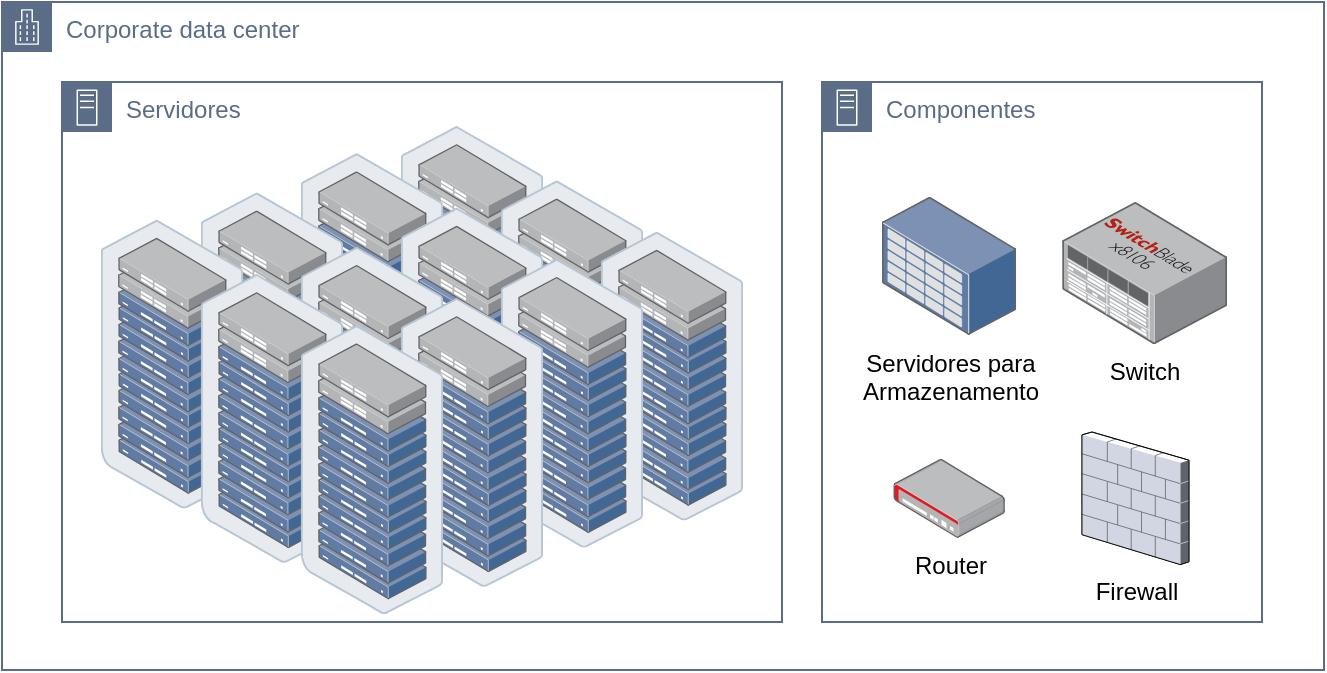 <mxfile version="18.0.1" type="device" pages="3"><diagram id="sn8kLerF3HuQy8fz15qa" name="01-on-premises"><mxGraphModel dx="1038" dy="649" grid="0" gridSize="10" guides="1" tooltips="1" connect="1" arrows="1" fold="1" page="1" pageScale="1" pageWidth="827" pageHeight="1169" background="#FFFFFF" math="0" shadow="0"><root><mxCell id="0"/><mxCell id="1" parent="0"/><mxCell id="WWD1zBKcwmsrKUbeJv_z-1" value="Corporate data center" style="points=[[0,0],[0.25,0],[0.5,0],[0.75,0],[1,0],[1,0.25],[1,0.5],[1,0.75],[1,1],[0.75,1],[0.5,1],[0.25,1],[0,1],[0,0.75],[0,0.5],[0,0.25]];outlineConnect=0;gradientColor=none;html=1;whiteSpace=wrap;fontSize=12;fontStyle=0;container=1;pointerEvents=0;collapsible=0;recursiveResize=0;shape=mxgraph.aws4.group;grIcon=mxgraph.aws4.group_corporate_data_center;strokeColor=#5A6C86;fillColor=default;verticalAlign=top;align=left;spacingLeft=30;fontColor=#5A6C86;dashed=0;" parent="1" vertex="1"><mxGeometry x="90" y="190" width="661" height="334" as="geometry"/></mxCell><mxCell id="WWD1zBKcwmsrKUbeJv_z-21" value="" style="points=[];aspect=fixed;html=1;align=center;shadow=0;dashed=0;image;image=img/lib/allied_telesis/storage/Datacenter_Server_Rack_ToR.svg;fillColor=default;" parent="WWD1zBKcwmsrKUbeJv_z-1" vertex="1"><mxGeometry x="199.38" y="62" width="71.23" height="144.4" as="geometry"/></mxCell><mxCell id="WWD1zBKcwmsrKUbeJv_z-22" value="" style="points=[];aspect=fixed;html=1;align=center;shadow=0;dashed=0;image;image=img/lib/allied_telesis/storage/Datacenter_Server_Rack_ToR.svg;fillColor=default;" parent="WWD1zBKcwmsrKUbeJv_z-1" vertex="1"><mxGeometry x="249.38" y="89.2" width="71.23" height="144.4" as="geometry"/></mxCell><mxCell id="WWD1zBKcwmsrKUbeJv_z-23" value="" style="points=[];aspect=fixed;html=1;align=center;shadow=0;dashed=0;image;image=img/lib/allied_telesis/storage/Datacenter_Server_Rack_ToR.svg;fillColor=default;" parent="WWD1zBKcwmsrKUbeJv_z-1" vertex="1"><mxGeometry x="299.38" y="114.8" width="71.23" height="144.4" as="geometry"/></mxCell><mxCell id="WWD1zBKcwmsrKUbeJv_z-24" value="" style="points=[];aspect=fixed;html=1;align=center;shadow=0;dashed=0;image;image=img/lib/allied_telesis/storage/Datacenter_Server_Rack_ToR.svg;fillColor=default;" parent="WWD1zBKcwmsrKUbeJv_z-1" vertex="1"><mxGeometry x="149.38" y="75.6" width="71.23" height="144.4" as="geometry"/></mxCell><mxCell id="WWD1zBKcwmsrKUbeJv_z-25" value="" style="points=[];aspect=fixed;html=1;align=center;shadow=0;dashed=0;image;image=img/lib/allied_telesis/storage/Datacenter_Server_Rack_ToR.svg;fillColor=default;" parent="WWD1zBKcwmsrKUbeJv_z-1" vertex="1"><mxGeometry x="199.38" y="102.8" width="71.23" height="144.4" as="geometry"/></mxCell><mxCell id="WWD1zBKcwmsrKUbeJv_z-26" value="" style="points=[];aspect=fixed;html=1;align=center;shadow=0;dashed=0;image;image=img/lib/allied_telesis/storage/Datacenter_Server_Rack_ToR.svg;fillColor=default;" parent="WWD1zBKcwmsrKUbeJv_z-1" vertex="1"><mxGeometry x="249.38" y="128.4" width="71.23" height="144.4" as="geometry"/></mxCell><mxCell id="WWD1zBKcwmsrKUbeJv_z-18" value="" style="points=[];aspect=fixed;html=1;align=center;shadow=0;dashed=0;image;image=img/lib/allied_telesis/storage/Datacenter_Server_Rack_ToR.svg;fillColor=default;" parent="WWD1zBKcwmsrKUbeJv_z-1" vertex="1"><mxGeometry x="99.38" y="95.2" width="71.23" height="144.4" as="geometry"/></mxCell><mxCell id="WWD1zBKcwmsrKUbeJv_z-19" value="" style="points=[];aspect=fixed;html=1;align=center;shadow=0;dashed=0;image;image=img/lib/allied_telesis/storage/Datacenter_Server_Rack_ToR.svg;fillColor=default;" parent="WWD1zBKcwmsrKUbeJv_z-1" vertex="1"><mxGeometry x="149.38" y="122.4" width="71.23" height="144.4" as="geometry"/></mxCell><mxCell id="WWD1zBKcwmsrKUbeJv_z-20" value="" style="points=[];aspect=fixed;html=1;align=center;shadow=0;dashed=0;image;image=img/lib/allied_telesis/storage/Datacenter_Server_Rack_ToR.svg;fillColor=default;" parent="WWD1zBKcwmsrKUbeJv_z-1" vertex="1"><mxGeometry x="199.38" y="148" width="71.23" height="144.4" as="geometry"/></mxCell><mxCell id="WWD1zBKcwmsrKUbeJv_z-3" value="" style="points=[];aspect=fixed;html=1;align=center;shadow=0;dashed=0;image;image=img/lib/allied_telesis/storage/Datacenter_Server_Rack_ToR.svg;fillColor=default;" parent="WWD1zBKcwmsrKUbeJv_z-1" vertex="1"><mxGeometry x="49.38" y="108.8" width="71.23" height="144.4" as="geometry"/></mxCell><mxCell id="WWD1zBKcwmsrKUbeJv_z-11" value="" style="points=[];aspect=fixed;html=1;align=center;shadow=0;dashed=0;image;image=img/lib/allied_telesis/storage/Datacenter_Server_Rack_ToR.svg;fillColor=default;" parent="WWD1zBKcwmsrKUbeJv_z-1" vertex="1"><mxGeometry x="99.38" y="136" width="71.23" height="144.4" as="geometry"/></mxCell><mxCell id="WWD1zBKcwmsrKUbeJv_z-12" value="" style="points=[];aspect=fixed;html=1;align=center;shadow=0;dashed=0;image;image=img/lib/allied_telesis/storage/Datacenter_Server_Rack_ToR.svg;fillColor=default;" parent="WWD1zBKcwmsrKUbeJv_z-1" vertex="1"><mxGeometry x="149.38" y="161.6" width="71.23" height="144.4" as="geometry"/></mxCell><mxCell id="WWD1zBKcwmsrKUbeJv_z-28" value="Servidores" style="points=[[0,0],[0.25,0],[0.5,0],[0.75,0],[1,0],[1,0.25],[1,0.5],[1,0.75],[1,1],[0.75,1],[0.5,1],[0.25,1],[0,1],[0,0.75],[0,0.5],[0,0.25]];outlineConnect=0;gradientColor=none;html=1;whiteSpace=wrap;fontSize=12;fontStyle=0;container=1;pointerEvents=0;collapsible=0;recursiveResize=0;shape=mxgraph.aws4.group;grIcon=mxgraph.aws4.group_on_premise;strokeColor=#5A6C86;fillColor=none;verticalAlign=top;align=left;spacingLeft=30;fontColor=#5A6C86;dashed=0;" parent="WWD1zBKcwmsrKUbeJv_z-1" vertex="1"><mxGeometry x="30" y="40" width="360" height="270" as="geometry"/></mxCell><mxCell id="WWD1zBKcwmsrKUbeJv_z-29" value="Componentes" style="points=[[0,0],[0.25,0],[0.5,0],[0.75,0],[1,0],[1,0.25],[1,0.5],[1,0.75],[1,1],[0.75,1],[0.5,1],[0.25,1],[0,1],[0,0.75],[0,0.5],[0,0.25]];outlineConnect=0;gradientColor=none;html=1;whiteSpace=wrap;fontSize=12;fontStyle=0;container=1;pointerEvents=0;collapsible=0;recursiveResize=0;shape=mxgraph.aws4.group;grIcon=mxgraph.aws4.group_on_premise;strokeColor=#5A6C86;fillColor=none;verticalAlign=top;align=left;spacingLeft=30;fontColor=#5A6C86;dashed=0;" parent="WWD1zBKcwmsrKUbeJv_z-1" vertex="1"><mxGeometry x="410" y="40" width="220" height="270" as="geometry"/></mxCell><mxCell id="WWD1zBKcwmsrKUbeJv_z-7" value="Switch" style="points=[];aspect=fixed;html=1;align=center;shadow=0;dashed=0;image;image=img/lib/allied_telesis/switch/Modular_Switch_SBx8106.svg;fillColor=default;" parent="WWD1zBKcwmsrKUbeJv_z-29" vertex="1"><mxGeometry x="120" y="60" width="82.66" height="71.1" as="geometry"/></mxCell><mxCell id="WWD1zBKcwmsrKUbeJv_z-4" value="Servidores para&lt;br&gt;Armazenamento" style="points=[];aspect=fixed;html=1;align=center;shadow=0;dashed=0;image;image=img/lib/allied_telesis/storage/Datacenter_Server_Storage_Unit_Large.svg;fillColor=default;" parent="WWD1zBKcwmsrKUbeJv_z-29" vertex="1"><mxGeometry x="30" y="57.3" width="67.1" height="69.2" as="geometry"/></mxCell><mxCell id="WWD1zBKcwmsrKUbeJv_z-9" value="Router" style="points=[];aspect=fixed;html=1;align=center;shadow=0;dashed=0;image;image=img/lib/allied_telesis/security/Router_VPN.svg;fillColor=default;" parent="WWD1zBKcwmsrKUbeJv_z-29" vertex="1"><mxGeometry x="35.65" y="188.35" width="55.8" height="39.6" as="geometry"/></mxCell><mxCell id="WWD1zBKcwmsrKUbeJv_z-5" value="Firewall" style="verticalLabelPosition=bottom;sketch=0;aspect=fixed;html=1;verticalAlign=top;strokeColor=none;align=center;outlineConnect=0;shape=mxgraph.citrix.firewall;fillColor=default;" parent="WWD1zBKcwmsrKUbeJv_z-29" vertex="1"><mxGeometry x="130" y="175" width="53.47" height="66.3" as="geometry"/></mxCell></root></mxGraphModel></diagram><diagram id="PSoKAoso-6besgWeRPUE" name="02-on-premises"><mxGraphModel dx="1038" dy="649" grid="0" gridSize="10" guides="1" tooltips="1" connect="1" arrows="1" fold="1" page="1" pageScale="1" pageWidth="827" pageHeight="1169" math="0" shadow="0"><root><mxCell id="0"/><mxCell id="1" parent="0"/><mxCell id="mOve69VnvZWETLIBtWLL-1" value="Corporate office" style="points=[[0,0],[0.25,0],[0.5,0],[0.75,0],[1,0],[1,0.25],[1,0.5],[1,0.75],[1,1],[0.75,1],[0.5,1],[0.25,1],[0,1],[0,0.75],[0,0.5],[0,0.25]];outlineConnect=0;gradientColor=none;html=1;whiteSpace=wrap;fontSize=12;fontStyle=0;container=1;pointerEvents=0;collapsible=0;recursiveResize=0;shape=mxgraph.aws4.group;grIcon=mxgraph.aws4.group_corporate_data_center;strokeColor=#5A6C86;fillColor=default;verticalAlign=top;align=left;spacingLeft=30;fontColor=#5A6C86;dashed=0;" vertex="1" parent="1"><mxGeometry x="90" y="220" width="204" height="169.6" as="geometry"/></mxCell><mxCell id="mOve69VnvZWETLIBtWLL-26" value="" style="shape=mxgraph.cisco.people.pc_man;html=1;pointerEvents=1;dashed=0;fillColor=#036897;strokeColor=#ffffff;strokeWidth=2;verticalLabelPosition=bottom;verticalAlign=top;align=center;outlineConnect=0;" vertex="1" parent="mOve69VnvZWETLIBtWLL-1"><mxGeometry x="30" y="45.3" width="64" height="99.6" as="geometry"/></mxCell><mxCell id="mOve69VnvZWETLIBtWLL-27" value="" style="shape=mxgraph.cisco.people.mac_woman;html=1;pointerEvents=1;dashed=0;fillColor=#036897;strokeColor=#ffffff;strokeWidth=2;verticalLabelPosition=bottom;verticalAlign=top;align=center;outlineConnect=0;" vertex="1" parent="mOve69VnvZWETLIBtWLL-1"><mxGeometry x="110" y="41.6" width="67" height="107" as="geometry"/></mxCell></root></mxGraphModel></diagram><diagram id="jutbTCuYzfj1xFzFoaRl" name="03-cloud"><mxGraphModel dx="1038" dy="649" grid="0" gridSize="10" guides="1" tooltips="1" connect="1" arrows="1" fold="1" page="1" pageScale="1" pageWidth="827" pageHeight="1169" math="0" shadow="0"><root><mxCell id="0"/><mxCell id="1" parent="0"/><mxCell id="i9G3CoDQB5W-rmKn5Y7p-58" value="AWS Cloud" style="points=[[0,0],[0.25,0],[0.5,0],[0.75,0],[1,0],[1,0.25],[1,0.5],[1,0.75],[1,1],[0.75,1],[0.5,1],[0.25,1],[0,1],[0,0.75],[0,0.5],[0,0.25]];outlineConnect=0;gradientColor=none;html=1;whiteSpace=wrap;fontSize=12;fontStyle=0;container=1;pointerEvents=0;collapsible=0;recursiveResize=0;shape=mxgraph.aws4.group;grIcon=mxgraph.aws4.group_aws_cloud_alt;strokeColor=#232F3E;fillColor=none;verticalAlign=top;align=left;spacingLeft=30;fontColor=#232F3E;dashed=0;" vertex="1" parent="1"><mxGeometry x="86" y="640" width="717" height="406" as="geometry"/></mxCell><mxCell id="i9G3CoDQB5W-rmKn5Y7p-59" value="" style="shape=mxgraph.mockup.containers.marginRect;rectMarginTop=10;strokeColor=#666666;strokeWidth=1;dashed=0;rounded=1;arcSize=5;recursiveResize=0;" vertex="1" parent="i9G3CoDQB5W-rmKn5Y7p-58"><mxGeometry x="306.5" y="34" width="104" height="174" as="geometry"/></mxCell><mxCell id="i9G3CoDQB5W-rmKn5Y7p-60" value="Database" style="shape=rect;strokeColor=none;fillColor=#3333FF;strokeWidth=1;dashed=0;rounded=1;arcSize=20;fontColor=#ffffff;fontSize=17;spacing=2;spacingTop=-2;align=left;autosize=1;spacingLeft=4;resizeWidth=0;resizeHeight=0;perimeter=none;" vertex="1" parent="i9G3CoDQB5W-rmKn5Y7p-59"><mxGeometry x="5" y="2" width="91" height="26" as="geometry"/></mxCell><mxCell id="i9G3CoDQB5W-rmKn5Y7p-61" value="" style="sketch=0;points=[[0,0,0],[0.25,0,0],[0.5,0,0],[0.75,0,0],[1,0,0],[0,1,0],[0.25,1,0],[0.5,1,0],[0.75,1,0],[1,1,0],[0,0.25,0],[0,0.5,0],[0,0.75,0],[1,0.25,0],[1,0.5,0],[1,0.75,0]];outlineConnect=0;fontColor=#232F3E;gradientColor=#4D72F3;gradientDirection=north;fillColor=#3334B9;strokeColor=#ffffff;dashed=0;verticalLabelPosition=bottom;verticalAlign=top;align=center;html=1;fontSize=12;fontStyle=0;aspect=fixed;shape=mxgraph.aws4.resourceIcon;resIcon=mxgraph.aws4.rds;" vertex="1" parent="i9G3CoDQB5W-rmKn5Y7p-59"><mxGeometry x="22.998" y="37" width="54.647" height="54.647" as="geometry"/></mxCell><mxCell id="i9G3CoDQB5W-rmKn5Y7p-62" value="" style="sketch=0;points=[[0,0,0],[0.25,0,0],[0.5,0,0],[0.75,0,0],[1,0,0],[0,1,0],[0.25,1,0],[0.5,1,0],[0.75,1,0],[1,1,0],[0,0.25,0],[0,0.5,0],[0,0.75,0],[1,0.25,0],[1,0.5,0],[1,0.75,0]];outlineConnect=0;fontColor=#232F3E;gradientColor=#4D72F3;gradientDirection=north;fillColor=#3334B9;strokeColor=#ffffff;dashed=0;verticalLabelPosition=bottom;verticalAlign=top;align=center;html=1;fontSize=12;fontStyle=0;aspect=fixed;shape=mxgraph.aws4.resourceIcon;resIcon=mxgraph.aws4.dynamodb;" vertex="1" parent="i9G3CoDQB5W-rmKn5Y7p-59"><mxGeometry x="22.998" y="99.353" width="54.647" height="54.647" as="geometry"/></mxCell><mxCell id="i9G3CoDQB5W-rmKn5Y7p-69" value="" style="shape=mxgraph.mockup.containers.marginRect;rectMarginTop=10;strokeColor=#666666;strokeWidth=1;dashed=0;rounded=1;arcSize=5;recursiveResize=0;" vertex="1" parent="i9G3CoDQB5W-rmKn5Y7p-58"><mxGeometry x="434.5" y="34" width="219" height="174" as="geometry"/></mxCell><mxCell id="i9G3CoDQB5W-rmKn5Y7p-70" value="Storage" style="shape=rect;strokeColor=none;fillColor=#00994D;strokeWidth=1;dashed=0;rounded=1;arcSize=20;fontColor=#ffffff;fontSize=17;spacing=2;spacingTop=-2;align=left;autosize=1;spacingLeft=4;resizeWidth=0;resizeHeight=0;perimeter=none;" vertex="1" parent="i9G3CoDQB5W-rmKn5Y7p-69"><mxGeometry x="5" y="2" width="77" height="26" as="geometry"/></mxCell><mxCell id="i9G3CoDQB5W-rmKn5Y7p-71" value="" style="sketch=0;points=[[0,0,0],[0.25,0,0],[0.5,0,0],[0.75,0,0],[1,0,0],[0,1,0],[0.25,1,0],[0.5,1,0],[0.75,1,0],[1,1,0],[0,0.25,0],[0,0.5,0],[0,0.75,0],[1,0.25,0],[1,0.5,0],[1,0.75,0]];outlineConnect=0;fontColor=#232F3E;gradientColor=#60A337;gradientDirection=north;fillColor=#277116;strokeColor=#ffffff;dashed=0;verticalLabelPosition=bottom;verticalAlign=top;align=center;html=1;fontSize=12;fontStyle=0;aspect=fixed;shape=mxgraph.aws4.resourceIcon;resIcon=mxgraph.aws4.s3;" vertex="1" parent="i9G3CoDQB5W-rmKn5Y7p-69"><mxGeometry x="42.001" y="37" width="54.647" height="54.647" as="geometry"/></mxCell><mxCell id="i9G3CoDQB5W-rmKn5Y7p-72" value="" style="sketch=0;points=[[0,0,0],[0.25,0,0],[0.5,0,0],[0.75,0,0],[1,0,0],[0,1,0],[0.25,1,0],[0.5,1,0],[0.75,1,0],[1,1,0],[0,0.25,0],[0,0.5,0],[0,0.75,0],[1,0.25,0],[1,0.5,0],[1,0.75,0]];outlineConnect=0;fontColor=#232F3E;gradientColor=#60A337;gradientDirection=north;fillColor=#277116;strokeColor=#ffffff;dashed=0;verticalLabelPosition=bottom;verticalAlign=top;align=center;html=1;fontSize=12;fontStyle=0;aspect=fixed;shape=mxgraph.aws4.resourceIcon;resIcon=mxgraph.aws4.elastic_file_system;" vertex="1" parent="i9G3CoDQB5W-rmKn5Y7p-69"><mxGeometry x="42" y="102" width="55" height="55" as="geometry"/></mxCell><mxCell id="i9G3CoDQB5W-rmKn5Y7p-73" value="" style="sketch=0;points=[[0,0,0],[0.25,0,0],[0.5,0,0],[0.75,0,0],[1,0,0],[0,1,0],[0.25,1,0],[0.5,1,0],[0.75,1,0],[1,1,0],[0,0.25,0],[0,0.5,0],[0,0.75,0],[1,0.25,0],[1,0.5,0],[1,0.75,0]];outlineConnect=0;fontColor=#232F3E;gradientColor=#60A337;gradientDirection=north;fillColor=#277116;strokeColor=#ffffff;dashed=0;verticalLabelPosition=bottom;verticalAlign=top;align=center;html=1;fontSize=12;fontStyle=0;aspect=fixed;shape=mxgraph.aws4.resourceIcon;resIcon=mxgraph.aws4.elastic_block_store;" vertex="1" parent="i9G3CoDQB5W-rmKn5Y7p-69"><mxGeometry x="113" y="37" width="56" height="56" as="geometry"/></mxCell><mxCell id="i9G3CoDQB5W-rmKn5Y7p-74" value="" style="sketch=0;points=[[0,0,0],[0.25,0,0],[0.5,0,0],[0.75,0,0],[1,0,0],[0,1,0],[0.25,1,0],[0.5,1,0],[0.75,1,0],[1,1,0],[0,0.25,0],[0,0.5,0],[0,0.75,0],[1,0.25,0],[1,0.5,0],[1,0.75,0]];outlineConnect=0;fontColor=#232F3E;gradientColor=#60A337;gradientDirection=north;fillColor=#277116;strokeColor=#ffffff;dashed=0;verticalLabelPosition=bottom;verticalAlign=top;align=center;html=1;fontSize=12;fontStyle=0;aspect=fixed;shape=mxgraph.aws4.resourceIcon;resIcon=mxgraph.aws4.storage_gateway;" vertex="1" parent="i9G3CoDQB5W-rmKn5Y7p-69"><mxGeometry x="113" y="102" width="56" height="56" as="geometry"/></mxCell><mxCell id="i9G3CoDQB5W-rmKn5Y7p-75" value="" style="shape=mxgraph.mockup.containers.marginRect;rectMarginTop=10;strokeColor=#666666;strokeWidth=1;dashed=0;rounded=1;arcSize=5;recursiveResize=0;" vertex="1" parent="i9G3CoDQB5W-rmKn5Y7p-58"><mxGeometry x="434.5" y="221" width="104" height="174" as="geometry"/></mxCell><mxCell id="i9G3CoDQB5W-rmKn5Y7p-76" value="Security" style="shape=rect;strokeColor=none;fillColor=#CC0000;strokeWidth=1;dashed=0;rounded=1;arcSize=20;fontColor=#ffffff;fontSize=17;spacing=2;spacingTop=-2;align=left;autosize=1;spacingLeft=4;resizeWidth=0;resizeHeight=0;perimeter=none;" vertex="1" parent="i9G3CoDQB5W-rmKn5Y7p-75"><mxGeometry x="5" y="2" width="80" height="26" as="geometry"/></mxCell><mxCell id="i9G3CoDQB5W-rmKn5Y7p-77" value="" style="sketch=0;points=[[0,0,0],[0.25,0,0],[0.5,0,0],[0.75,0,0],[1,0,0],[0,1,0],[0.25,1,0],[0.5,1,0],[0.75,1,0],[1,1,0],[0,0.25,0],[0,0.5,0],[0,0.75,0],[1,0.25,0],[1,0.5,0],[1,0.75,0]];outlineConnect=0;fontColor=#232F3E;gradientColor=#F54749;gradientDirection=north;fillColor=#C7131F;strokeColor=#ffffff;dashed=0;verticalLabelPosition=bottom;verticalAlign=top;align=center;html=1;fontSize=12;fontStyle=0;aspect=fixed;shape=mxgraph.aws4.resourceIcon;resIcon=mxgraph.aws4.identity_and_access_management;" vertex="1" parent="i9G3CoDQB5W-rmKn5Y7p-75"><mxGeometry x="24.673" y="38.401" width="54.647" height="54.647" as="geometry"/></mxCell><mxCell id="i9G3CoDQB5W-rmKn5Y7p-78" value="" style="sketch=0;points=[[0,0,0],[0.25,0,0],[0.5,0,0],[0.75,0,0],[1,0,0],[0,1,0],[0.25,1,0],[0.5,1,0],[0.75,1,0],[1,1,0],[0,0.25,0],[0,0.5,0],[0,0.75,0],[1,0.25,0],[1,0.5,0],[1,0.75,0]];outlineConnect=0;fontColor=#232F3E;gradientColor=#F54749;gradientDirection=north;fillColor=#C7131F;strokeColor=#ffffff;dashed=0;verticalLabelPosition=bottom;verticalAlign=top;align=center;html=1;fontSize=12;fontStyle=0;aspect=fixed;shape=mxgraph.aws4.resourceIcon;resIcon=mxgraph.aws4.key_management_service;" vertex="1" parent="i9G3CoDQB5W-rmKn5Y7p-75"><mxGeometry x="24.673" y="99.353" width="54.647" height="54.647" as="geometry"/></mxCell><mxCell id="i9G3CoDQB5W-rmKn5Y7p-79" value="" style="shape=mxgraph.mockup.containers.marginRect;rectMarginTop=10;strokeColor=#666666;strokeWidth=1;dashed=0;rounded=1;arcSize=5;recursiveResize=0;" vertex="1" parent="i9G3CoDQB5W-rmKn5Y7p-58"><mxGeometry x="59.5" y="221" width="350" height="174" as="geometry"/></mxCell><mxCell id="i9G3CoDQB5W-rmKn5Y7p-80" value="Analytics" style="shape=rect;strokeColor=none;fillColor=#7F00FF;strokeWidth=1;dashed=0;rounded=1;arcSize=20;fontColor=#ffffff;fontSize=17;spacing=2;spacingTop=-2;align=left;autosize=1;spacingLeft=4;resizeWidth=0;resizeHeight=0;perimeter=none;" vertex="1" parent="i9G3CoDQB5W-rmKn5Y7p-79"><mxGeometry x="5" y="2" width="86" height="26" as="geometry"/></mxCell><mxCell id="i9G3CoDQB5W-rmKn5Y7p-81" value="" style="sketch=0;points=[[0,0,0],[0.25,0,0],[0.5,0,0],[0.75,0,0],[1,0,0],[0,1,0],[0.25,1,0],[0.5,1,0],[0.75,1,0],[1,1,0],[0,0.25,0],[0,0.5,0],[0,0.75,0],[1,0.25,0],[1,0.5,0],[1,0.75,0]];outlineConnect=0;fontColor=#232F3E;gradientColor=#945DF2;gradientDirection=north;fillColor=#5A30B5;strokeColor=#ffffff;dashed=0;verticalLabelPosition=bottom;verticalAlign=top;align=center;html=1;fontSize=12;fontStyle=0;aspect=fixed;shape=mxgraph.aws4.resourceIcon;resIcon=mxgraph.aws4.athena;" vertex="1" parent="i9G3CoDQB5W-rmKn5Y7p-79"><mxGeometry x="115.002" y="38.004" width="54.885" height="54.885" as="geometry"/></mxCell><mxCell id="i9G3CoDQB5W-rmKn5Y7p-82" value="" style="sketch=0;points=[[0,0,0],[0.25,0,0],[0.5,0,0],[0.75,0,0],[1,0,0],[0,1,0],[0.25,1,0],[0.5,1,0],[0.75,1,0],[1,1,0],[0,0.25,0],[0,0.5,0],[0,0.75,0],[1,0.25,0],[1,0.5,0],[1,0.75,0]];outlineConnect=0;fontColor=#232F3E;gradientColor=#945DF2;gradientDirection=north;fillColor=#5A30B5;strokeColor=#ffffff;dashed=0;verticalLabelPosition=bottom;verticalAlign=top;align=center;html=1;fontSize=12;fontStyle=0;aspect=fixed;shape=mxgraph.aws4.resourceIcon;resIcon=mxgraph.aws4.glue;" vertex="1" parent="i9G3CoDQB5W-rmKn5Y7p-79"><mxGeometry x="47" y="38" width="54.885" height="54.885" as="geometry"/></mxCell><mxCell id="i9G3CoDQB5W-rmKn5Y7p-83" value="" style="sketch=0;points=[[0,0,0],[0.25,0,0],[0.5,0,0],[0.75,0,0],[1,0,0],[0,1,0],[0.25,1,0],[0.5,1,0],[0.75,1,0],[1,1,0],[0,0.25,0],[0,0.5,0],[0,0.75,0],[1,0.25,0],[1,0.5,0],[1,0.75,0]];outlineConnect=0;fontColor=#232F3E;gradientColor=#945DF2;gradientDirection=north;fillColor=#5A30B5;strokeColor=#ffffff;dashed=0;verticalLabelPosition=bottom;verticalAlign=top;align=center;html=1;fontSize=12;fontStyle=0;aspect=fixed;shape=mxgraph.aws4.resourceIcon;resIcon=mxgraph.aws4.emr;" vertex="1" parent="i9G3CoDQB5W-rmKn5Y7p-79"><mxGeometry x="179.28" y="38" width="54.89" height="54.89" as="geometry"/></mxCell><mxCell id="i9G3CoDQB5W-rmKn5Y7p-84" value="" style="sketch=0;points=[[0,0,0],[0.25,0,0],[0.5,0,0],[0.75,0,0],[1,0,0],[0,1,0],[0.25,1,0],[0.5,1,0],[0.75,1,0],[1,1,0],[0,0.25,0],[0,0.5,0],[0,0.75,0],[1,0.25,0],[1,0.5,0],[1,0.75,0]];outlineConnect=0;fontColor=#232F3E;gradientColor=#945DF2;gradientDirection=north;fillColor=#5A30B5;strokeColor=#ffffff;dashed=0;verticalLabelPosition=bottom;verticalAlign=top;align=center;html=1;fontSize=12;fontStyle=0;aspect=fixed;shape=mxgraph.aws4.resourceIcon;resIcon=mxgraph.aws4.kinesis;" vertex="1" parent="i9G3CoDQB5W-rmKn5Y7p-79"><mxGeometry x="47" y="100.35" width="54.885" height="54.885" as="geometry"/></mxCell><mxCell id="i9G3CoDQB5W-rmKn5Y7p-85" value="" style="sketch=0;points=[[0,0,0],[0.25,0,0],[0.5,0,0],[0.75,0,0],[1,0,0],[0,1,0],[0.25,1,0],[0.5,1,0],[0.75,1,0],[1,1,0],[0,0.25,0],[0,0.5,0],[0,0.75,0],[1,0.25,0],[1,0.5,0],[1,0.75,0]];outlineConnect=0;fontColor=#232F3E;gradientColor=#945DF2;gradientDirection=north;fillColor=#5A30B5;strokeColor=#ffffff;dashed=0;verticalLabelPosition=bottom;verticalAlign=top;align=center;html=1;fontSize=12;fontStyle=0;aspect=fixed;shape=mxgraph.aws4.resourceIcon;resIcon=mxgraph.aws4.data_pipeline;" vertex="1" parent="i9G3CoDQB5W-rmKn5Y7p-79"><mxGeometry x="115.002" y="100.354" width="54.885" height="54.885" as="geometry"/></mxCell><mxCell id="i9G3CoDQB5W-rmKn5Y7p-86" value="" style="sketch=0;points=[[0,0,0],[0.25,0,0],[0.5,0,0],[0.75,0,0],[1,0,0],[0,1,0],[0.25,1,0],[0.5,1,0],[0.75,1,0],[1,1,0],[0,0.25,0],[0,0.5,0],[0,0.75,0],[1,0.25,0],[1,0.5,0],[1,0.75,0]];outlineConnect=0;fontColor=#232F3E;gradientColor=#945DF2;gradientDirection=north;fillColor=#5A30B5;strokeColor=#ffffff;dashed=0;verticalLabelPosition=bottom;verticalAlign=top;align=center;html=1;fontSize=12;fontStyle=0;aspect=fixed;shape=mxgraph.aws4.resourceIcon;resIcon=mxgraph.aws4.quicksight;" vertex="1" parent="i9G3CoDQB5W-rmKn5Y7p-79"><mxGeometry x="243.114" y="100.354" width="54.885" height="54.885" as="geometry"/></mxCell><mxCell id="i9G3CoDQB5W-rmKn5Y7p-87" value="" style="sketch=0;points=[[0,0,0],[0.25,0,0],[0.5,0,0],[0.75,0,0],[1,0,0],[0,1,0],[0.25,1,0],[0.5,1,0],[0.75,1,0],[1,1,0],[0,0.25,0],[0,0.5,0],[0,0.75,0],[1,0.25,0],[1,0.5,0],[1,0.75,0]];outlineConnect=0;fontColor=#232F3E;gradientColor=#945DF2;gradientDirection=north;fillColor=#5A30B5;strokeColor=#ffffff;dashed=0;verticalLabelPosition=bottom;verticalAlign=top;align=center;html=1;fontSize=12;fontStyle=0;aspect=fixed;shape=mxgraph.aws4.resourceIcon;resIcon=mxgraph.aws4.redshift;" vertex="1" parent="i9G3CoDQB5W-rmKn5Y7p-79"><mxGeometry x="244" y="38" width="54" height="54" as="geometry"/></mxCell><mxCell id="i9G3CoDQB5W-rmKn5Y7p-88" value="" style="sketch=0;points=[[0,0,0],[0.25,0,0],[0.5,0,0],[0.75,0,0],[1,0,0],[0,1,0],[0.25,1,0],[0.5,1,0],[0.75,1,0],[1,1,0],[0,0.25,0],[0,0.5,0],[0,0.75,0],[1,0.25,0],[1,0.5,0],[1,0.75,0]];outlineConnect=0;fontColor=#232F3E;gradientColor=#945DF2;gradientDirection=north;fillColor=#5A30B5;strokeColor=#ffffff;dashed=0;verticalLabelPosition=bottom;verticalAlign=top;align=center;html=1;fontSize=12;fontStyle=0;aspect=fixed;shape=mxgraph.aws4.resourceIcon;resIcon=mxgraph.aws4.elasticsearch_service;" vertex="1" parent="i9G3CoDQB5W-rmKn5Y7p-79"><mxGeometry x="179.28" y="100.54" width="54.7" height="54.7" as="geometry"/></mxCell><mxCell id="i9G3CoDQB5W-rmKn5Y7p-89" value="" style="shape=mxgraph.mockup.containers.marginRect;rectMarginTop=10;strokeColor=#666666;strokeWidth=1;dashed=0;rounded=1;arcSize=5;recursiveResize=0;" vertex="1" parent="i9G3CoDQB5W-rmKn5Y7p-58"><mxGeometry x="553.5" y="221" width="104" height="174" as="geometry"/></mxCell><mxCell id="i9G3CoDQB5W-rmKn5Y7p-90" value="Network" style="shape=rect;strokeColor=none;fillColor=#7F00FF;strokeWidth=1;dashed=0;rounded=1;arcSize=20;fontColor=#ffffff;fontSize=17;spacing=2;spacingTop=-2;align=left;autosize=1;spacingLeft=4;resizeWidth=0;resizeHeight=0;perimeter=none;" vertex="1" parent="i9G3CoDQB5W-rmKn5Y7p-89"><mxGeometry x="5" y="2" width="80" height="26" as="geometry"/></mxCell><mxCell id="i9G3CoDQB5W-rmKn5Y7p-91" value="" style="sketch=0;points=[[0,0,0],[0.25,0,0],[0.5,0,0],[0.75,0,0],[1,0,0],[0,1,0],[0.25,1,0],[0.5,1,0],[0.75,1,0],[1,1,0],[0,0.25,0],[0,0.5,0],[0,0.75,0],[1,0.25,0],[1,0.5,0],[1,0.75,0]];outlineConnect=0;fontColor=#232F3E;gradientColor=#945DF2;gradientDirection=north;fillColor=#5A30B5;strokeColor=#ffffff;dashed=0;verticalLabelPosition=bottom;verticalAlign=top;align=center;html=1;fontSize=12;fontStyle=0;aspect=fixed;shape=mxgraph.aws4.resourceIcon;resIcon=mxgraph.aws4.vpc;" vertex="1" parent="i9G3CoDQB5W-rmKn5Y7p-89"><mxGeometry x="24.676" y="37" width="54.647" height="54.647" as="geometry"/></mxCell><mxCell id="i9G3CoDQB5W-rmKn5Y7p-92" value="" style="sketch=0;points=[[0,0,0],[0.25,0,0],[0.5,0,0],[0.75,0,0],[1,0,0],[0,1,0],[0.25,1,0],[0.5,1,0],[0.75,1,0],[1,1,0],[0,0.25,0],[0,0.5,0],[0,0.75,0],[1,0.25,0],[1,0.5,0],[1,0.75,0]];outlineConnect=0;fontColor=#232F3E;gradientColor=#945DF2;gradientDirection=north;fillColor=#5A30B5;strokeColor=#ffffff;dashed=0;verticalLabelPosition=bottom;verticalAlign=top;align=center;html=1;fontSize=12;fontStyle=0;aspect=fixed;shape=mxgraph.aws4.resourceIcon;resIcon=mxgraph.aws4.direct_connect;" vertex="1" parent="i9G3CoDQB5W-rmKn5Y7p-89"><mxGeometry x="24.676" y="99.353" width="54.647" height="54.647" as="geometry"/></mxCell><mxCell id="i9G3CoDQB5W-rmKn5Y7p-93" value="" style="shape=mxgraph.mockup.containers.marginRect;rectMarginTop=10;strokeColor=#666666;strokeWidth=1;dashed=0;rounded=1;arcSize=5;recursiveResize=0;" vertex="1" parent="i9G3CoDQB5W-rmKn5Y7p-58"><mxGeometry x="62.5" y="34" width="219" height="174" as="geometry"/></mxCell><mxCell id="i9G3CoDQB5W-rmKn5Y7p-94" value="Compute" style="shape=rect;strokeColor=none;fillColor=#FF8000;strokeWidth=1;dashed=0;rounded=1;arcSize=20;fontColor=#ffffff;fontSize=17;spacing=2;spacingTop=-2;align=left;autosize=1;spacingLeft=4;resizeWidth=0;resizeHeight=0;perimeter=none;" vertex="1" parent="i9G3CoDQB5W-rmKn5Y7p-93"><mxGeometry x="5" y="2" width="87" height="26" as="geometry"/></mxCell><mxCell id="i9G3CoDQB5W-rmKn5Y7p-99" value="" style="sketch=0;points=[[0,0,0],[0.25,0,0],[0.5,0,0],[0.75,0,0],[1,0,0],[0,1,0],[0.25,1,0],[0.5,1,0],[0.75,1,0],[1,1,0],[0,0.25,0],[0,0.5,0],[0,0.75,0],[1,0.25,0],[1,0.5,0],[1,0.75,0]];outlineConnect=0;fontColor=#232F3E;gradientColor=#F78E04;gradientDirection=north;fillColor=#D05C17;strokeColor=#ffffff;dashed=0;verticalLabelPosition=bottom;verticalAlign=top;align=center;html=1;fontSize=12;fontStyle=0;aspect=fixed;shape=mxgraph.aws4.resourceIcon;resIcon=mxgraph.aws4.ec2;" vertex="1" parent="i9G3CoDQB5W-rmKn5Y7p-93"><mxGeometry x="42.31" y="40" width="54.647" height="54.647" as="geometry"/></mxCell><mxCell id="i9G3CoDQB5W-rmKn5Y7p-100" value="" style="sketch=0;points=[[0,0,0],[0.25,0,0],[0.5,0,0],[0.75,0,0],[1,0,0],[0,1,0],[0.25,1,0],[0.5,1,0],[0.75,1,0],[1,1,0],[0,0.25,0],[0,0.5,0],[0,0.75,0],[1,0.25,0],[1,0.5,0],[1,0.75,0]];outlineConnect=0;fontColor=#232F3E;gradientColor=#F78E04;gradientDirection=north;fillColor=#D05C17;strokeColor=#ffffff;dashed=0;verticalLabelPosition=bottom;verticalAlign=top;align=center;html=1;fontSize=12;fontStyle=0;aspect=fixed;shape=mxgraph.aws4.resourceIcon;resIcon=mxgraph.aws4.lambda;" vertex="1" parent="i9G3CoDQB5W-rmKn5Y7p-93"><mxGeometry x="113.996" y="40" width="54.647" height="54.647" as="geometry"/></mxCell><mxCell id="i9G3CoDQB5W-rmKn5Y7p-101" value="" style="sketch=0;points=[[0,0,0],[0.25,0,0],[0.5,0,0],[0.75,0,0],[1,0,0],[0,1,0],[0.25,1,0],[0.5,1,0],[0.75,1,0],[1,1,0],[0,0.25,0],[0,0.5,0],[0,0.75,0],[1,0.25,0],[1,0.5,0],[1,0.75,0]];outlineConnect=0;fontColor=#232F3E;gradientColor=#F78E04;gradientDirection=north;fillColor=#D05C17;strokeColor=#ffffff;dashed=0;verticalLabelPosition=bottom;verticalAlign=top;align=center;html=1;fontSize=12;fontStyle=0;aspect=fixed;shape=mxgraph.aws4.resourceIcon;resIcon=mxgraph.aws4.ecs;" vertex="1" parent="i9G3CoDQB5W-rmKn5Y7p-93"><mxGeometry x="42.31" y="102.353" width="54.647" height="54.647" as="geometry"/></mxCell><mxCell id="i9G3CoDQB5W-rmKn5Y7p-102" value="" style="sketch=0;points=[[0,0,0],[0.25,0,0],[0.5,0,0],[0.75,0,0],[1,0,0],[0,1,0],[0.25,1,0],[0.5,1,0],[0.75,1,0],[1,1,0],[0,0.25,0],[0,0.5,0],[0,0.75,0],[1,0.25,0],[1,0.5,0],[1,0.75,0]];outlineConnect=0;fontColor=#232F3E;gradientColor=#F78E04;gradientDirection=north;fillColor=#D05C17;strokeColor=#ffffff;dashed=0;verticalLabelPosition=bottom;verticalAlign=top;align=center;html=1;fontSize=12;fontStyle=0;aspect=fixed;shape=mxgraph.aws4.resourceIcon;resIcon=mxgraph.aws4.fargate;" vertex="1" parent="i9G3CoDQB5W-rmKn5Y7p-93"><mxGeometry x="113.996" y="102.353" width="54.647" height="54.647" as="geometry"/></mxCell></root></mxGraphModel></diagram></mxfile>